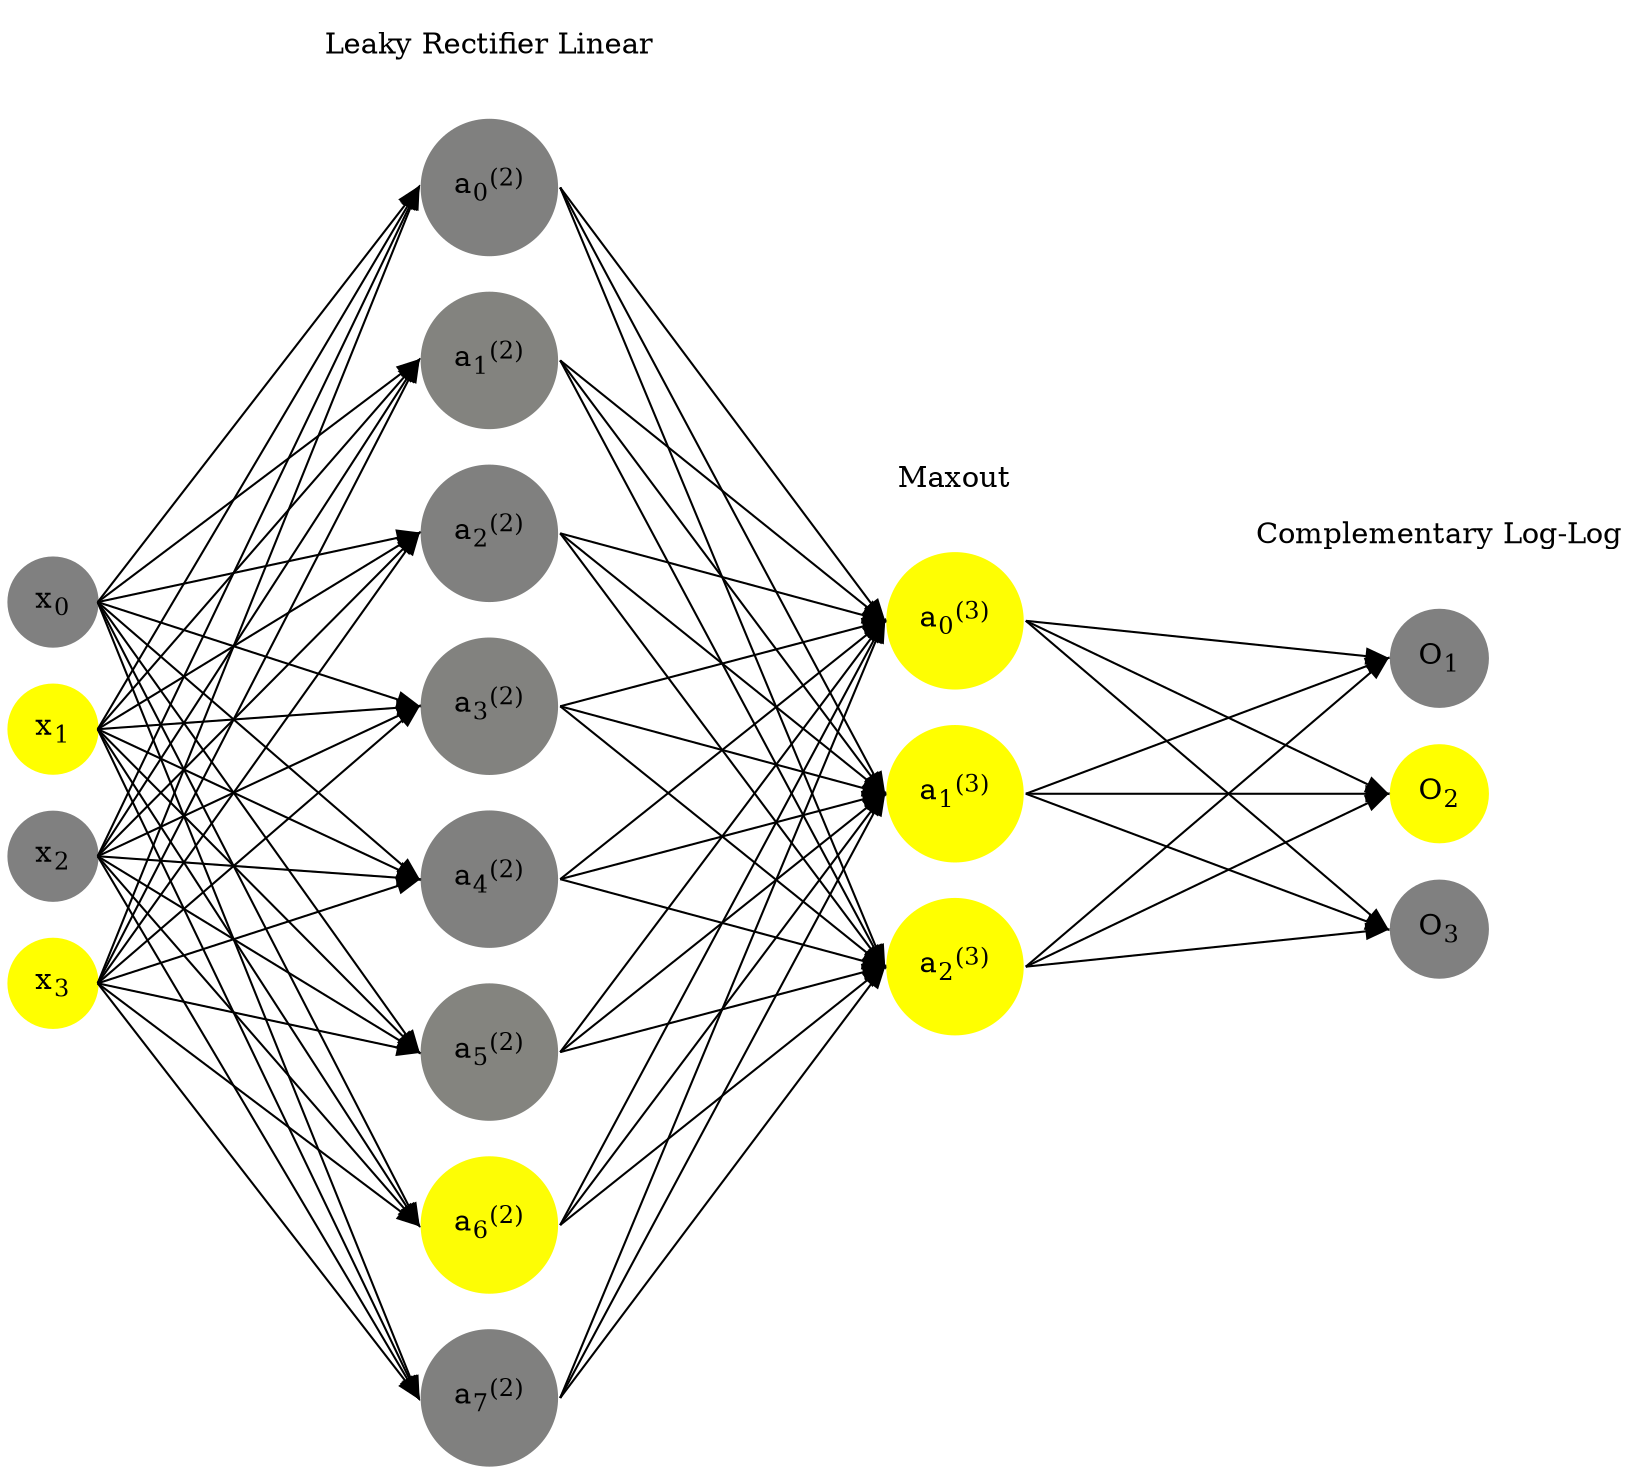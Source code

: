 digraph G {
	rankdir = LR;
	splines=false;
	edge[style=invis];
	ranksep= 1.4;
	{
	node [shape=circle, color="0.1667, 0.0, 0.5", style=filled, fillcolor="0.1667, 0.0, 0.5"];
	x0 [label=<x<sub>0</sub>>];
	}
	{
	node [shape=circle, color="0.1667, 1.0, 1.0", style=filled, fillcolor="0.1667, 1.0, 1.0"];
	x1 [label=<x<sub>1</sub>>];
	}
	{
	node [shape=circle, color="0.1667, 0.0, 0.5", style=filled, fillcolor="0.1667, 0.0, 0.5"];
	x2 [label=<x<sub>2</sub>>];
	}
	{
	node [shape=circle, color="0.1667, 1.0, 1.0", style=filled, fillcolor="0.1667, 1.0, 1.0"];
	x3 [label=<x<sub>3</sub>>];
	}
	{
	node [shape=circle, color="0.1667, 0.003979, 0.501989", style=filled, fillcolor="0.1667, 0.003979, 0.501989"];
	a02 [label=<a<sub>0</sub><sup>(2)</sup>>];
	}
	{
	node [shape=circle, color="0.1667, 0.029416, 0.514708", style=filled, fillcolor="0.1667, 0.029416, 0.514708"];
	a12 [label=<a<sub>1</sub><sup>(2)</sup>>];
	}
	{
	node [shape=circle, color="0.1667, 0.002916, 0.501458", style=filled, fillcolor="0.1667, 0.002916, 0.501458"];
	a22 [label=<a<sub>2</sub><sup>(2)</sup>>];
	}
	{
	node [shape=circle, color="0.1667, 0.020687, 0.510343", style=filled, fillcolor="0.1667, 0.020687, 0.510343"];
	a32 [label=<a<sub>3</sub><sup>(2)</sup>>];
	}
	{
	node [shape=circle, color="0.1667, 0.005593, 0.502797", style=filled, fillcolor="0.1667, 0.005593, 0.502797"];
	a42 [label=<a<sub>4</sub><sup>(2)</sup>>];
	}
	{
	node [shape=circle, color="0.1667, 0.033367, 0.516683", style=filled, fillcolor="0.1667, 0.033367, 0.516683"];
	a52 [label=<a<sub>5</sub><sup>(2)</sup>>];
	}
	{
	node [shape=circle, color="0.1667, 0.978060, 0.989030", style=filled, fillcolor="0.1667, 0.978060, 0.989030"];
	a62 [label=<a<sub>6</sub><sup>(2)</sup>>];
	}
	{
	node [shape=circle, color="0.1667, 0.002941, 0.501470", style=filled, fillcolor="0.1667, 0.002941, 0.501470"];
	a72 [label=<a<sub>7</sub><sup>(2)</sup>>];
	}
	{
	node [shape=circle, color="0.1667, 0.987810, 0.993905", style=filled, fillcolor="0.1667, 0.987810, 0.993905"];
	a03 [label=<a<sub>0</sub><sup>(3)</sup>>];
	}
	{
	node [shape=circle, color="0.1667, 2.886535, 1.943268", style=filled, fillcolor="0.1667, 2.886535, 1.943268"];
	a13 [label=<a<sub>1</sub><sup>(3)</sup>>];
	}
	{
	node [shape=circle, color="0.1667, 2.886535, 1.943268", style=filled, fillcolor="0.1667, 2.886535, 1.943268"];
	a23 [label=<a<sub>2</sub><sup>(3)</sup>>];
	}
	{
	node [shape=circle, color="0.1667, 0.0, 0.5", style=filled, fillcolor="0.1667, 0.0, 0.5"];
	O1 [label=<O<sub>1</sub>>];
	}
	{
	node [shape=circle, color="0.1667, 1.0, 1.0", style=filled, fillcolor="0.1667, 1.0, 1.0"];
	O2 [label=<O<sub>2</sub>>];
	}
	{
	node [shape=circle, color="0.1667, 0.0, 0.5", style=filled, fillcolor="0.1667, 0.0, 0.5"];
	O3 [label=<O<sub>3</sub>>];
	}
	{
	rank=same;
	x0->x1->x2->x3;
	}
	{
	rank=same;
	a02->a12->a22->a32->a42->a52->a62->a72;
	}
	{
	rank=same;
	a03->a13->a23;
	}
	{
	rank=same;
	O1->O2->O3;
	}
	l1 [shape=plaintext,label="Leaky Rectifier Linear"];
	l1->a02;
	{rank=same; l1;a02};
	l2 [shape=plaintext,label="Maxout"];
	l2->a03;
	{rank=same; l2;a03};
	l3 [shape=plaintext,label="Complementary Log-Log"];
	l3->O1;
	{rank=same; l3;O1};
edge[style=solid, tailport=e, headport=w];
	{x0;x1;x2;x3} -> {a02;a12;a22;a32;a42;a52;a62;a72};
	{a02;a12;a22;a32;a42;a52;a62;a72} -> {a03;a13;a23};
	{a03;a13;a23} -> {O1,O2,O3};
}